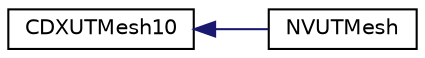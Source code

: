 digraph G
{
  edge [fontname="Helvetica",fontsize="10",labelfontname="Helvetica",labelfontsize="10"];
  node [fontname="Helvetica",fontsize="10",shape=record];
  rankdir="LR";
  Node1 [label="CDXUTMesh10",height=0.2,width=0.4,color="black", fillcolor="white", style="filled",URL="$class_c_d_x_u_t_mesh10.html"];
  Node1 -> Node2 [dir="back",color="midnightblue",fontsize="10",style="solid",fontname="Helvetica"];
  Node2 [label="NVUTMesh",height=0.2,width=0.4,color="black", fillcolor="white", style="filled",URL="$class_n_v_u_t_mesh.html"];
}
